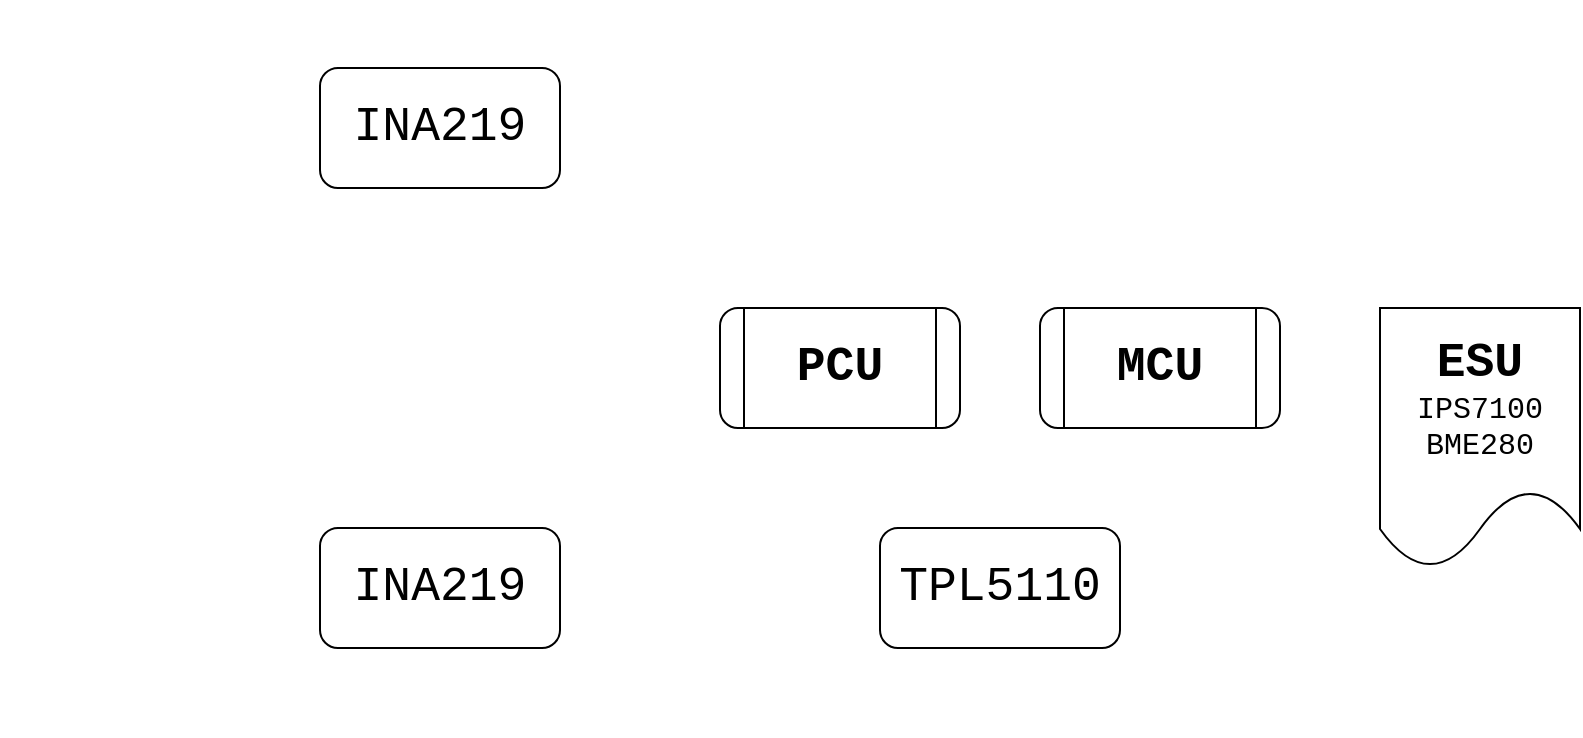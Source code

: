 <mxfile version="24.8.0">
  <diagram name="Page-1" id="bOihFSjOE4_x7sZ8LOOl">
    <mxGraphModel dx="1562" dy="601" grid="1" gridSize="10" guides="1" tooltips="1" connect="1" arrows="1" fold="1" page="1" pageScale="1" pageWidth="1169" pageHeight="827" math="0" shadow="0">
      <root>
        <mxCell id="0" />
        <mxCell id="1" parent="0" />
        <mxCell id="ul9A2aqRwKRP9_MPx5ry-1" value="" style="shape=image;html=1;verticalAlign=top;verticalLabelPosition=bottom;labelBackgroundColor=#ffffff;imageAspect=0;aspect=fixed;image=https://cdn3.iconfinder.com/data/icons/essential-pack/32/26-Battery_status-128.png;rotation=-90;" vertex="1" parent="1">
          <mxGeometry x="100" y="56" width="128" height="128" as="geometry" />
        </mxCell>
        <mxCell id="ul9A2aqRwKRP9_MPx5ry-4" value="&lt;font style=&quot;font-size: 24px;&quot;&gt;INA219&lt;/font&gt;" style="rounded=1;whiteSpace=wrap;html=1;fontFamily=Courier New;fontSize=24;" vertex="1" parent="1">
          <mxGeometry x="260" y="90" width="120" height="60" as="geometry" />
        </mxCell>
        <mxCell id="ul9A2aqRwKRP9_MPx5ry-6" value="&lt;b&gt;PCU&lt;/b&gt;" style="shape=process;whiteSpace=wrap;html=1;backgroundOutline=1;rounded=1;fontFamily=Courier New;fontSize=24;" vertex="1" parent="1">
          <mxGeometry x="460" y="210" width="120" height="60" as="geometry" />
        </mxCell>
        <mxCell id="ul9A2aqRwKRP9_MPx5ry-7" value="&lt;b&gt;MCU&lt;/b&gt;" style="shape=process;whiteSpace=wrap;html=1;backgroundOutline=1;rounded=1;fontFamily=Courier New;fontSize=24;" vertex="1" parent="1">
          <mxGeometry x="620" y="210" width="120" height="60" as="geometry" />
        </mxCell>
        <mxCell id="ul9A2aqRwKRP9_MPx5ry-9" value="TPL5110" style="rounded=1;whiteSpace=wrap;html=1;fontFamily=Courier New;fontSize=24;" vertex="1" parent="1">
          <mxGeometry x="540" y="320" width="120" height="60" as="geometry" />
        </mxCell>
        <mxCell id="ul9A2aqRwKRP9_MPx5ry-10" value="&lt;b&gt;ESU&lt;/b&gt;&lt;div style=&quot;font-size: 15px;&quot;&gt;&lt;font style=&quot;font-size: 15px;&quot;&gt;IPS7100&lt;/font&gt;&lt;/div&gt;&lt;div style=&quot;font-size: 15px;&quot;&gt;&lt;font style=&quot;font-size: 15px;&quot;&gt;BME280&lt;/font&gt;&lt;/div&gt;" style="shape=document;whiteSpace=wrap;html=1;boundedLbl=1;fontFamily=Courier New;fontSize=24;" vertex="1" parent="1">
          <mxGeometry x="790" y="210" width="100" height="130" as="geometry" />
        </mxCell>
        <mxCell id="ul9A2aqRwKRP9_MPx5ry-11" value="" style="shape=image;html=1;verticalAlign=top;verticalLabelPosition=bottom;labelBackgroundColor=#ffffff;imageAspect=0;aspect=fixed;image=https://cdn2.iconfinder.com/data/icons/business-and-education-1/512/133_Solar_Panel_Energy_technology_smart_city_technology_smart-128.png" vertex="1" parent="1">
          <mxGeometry x="100" y="296" width="128" height="128" as="geometry" />
        </mxCell>
        <mxCell id="ul9A2aqRwKRP9_MPx5ry-12" value="&lt;span style=&quot;font-size: 24px;&quot;&gt;INA219&lt;/span&gt;" style="rounded=1;whiteSpace=wrap;html=1;fontFamily=Courier New;fontSize=24;" vertex="1" parent="1">
          <mxGeometry x="260" y="320" width="120" height="60" as="geometry" />
        </mxCell>
      </root>
    </mxGraphModel>
  </diagram>
</mxfile>
